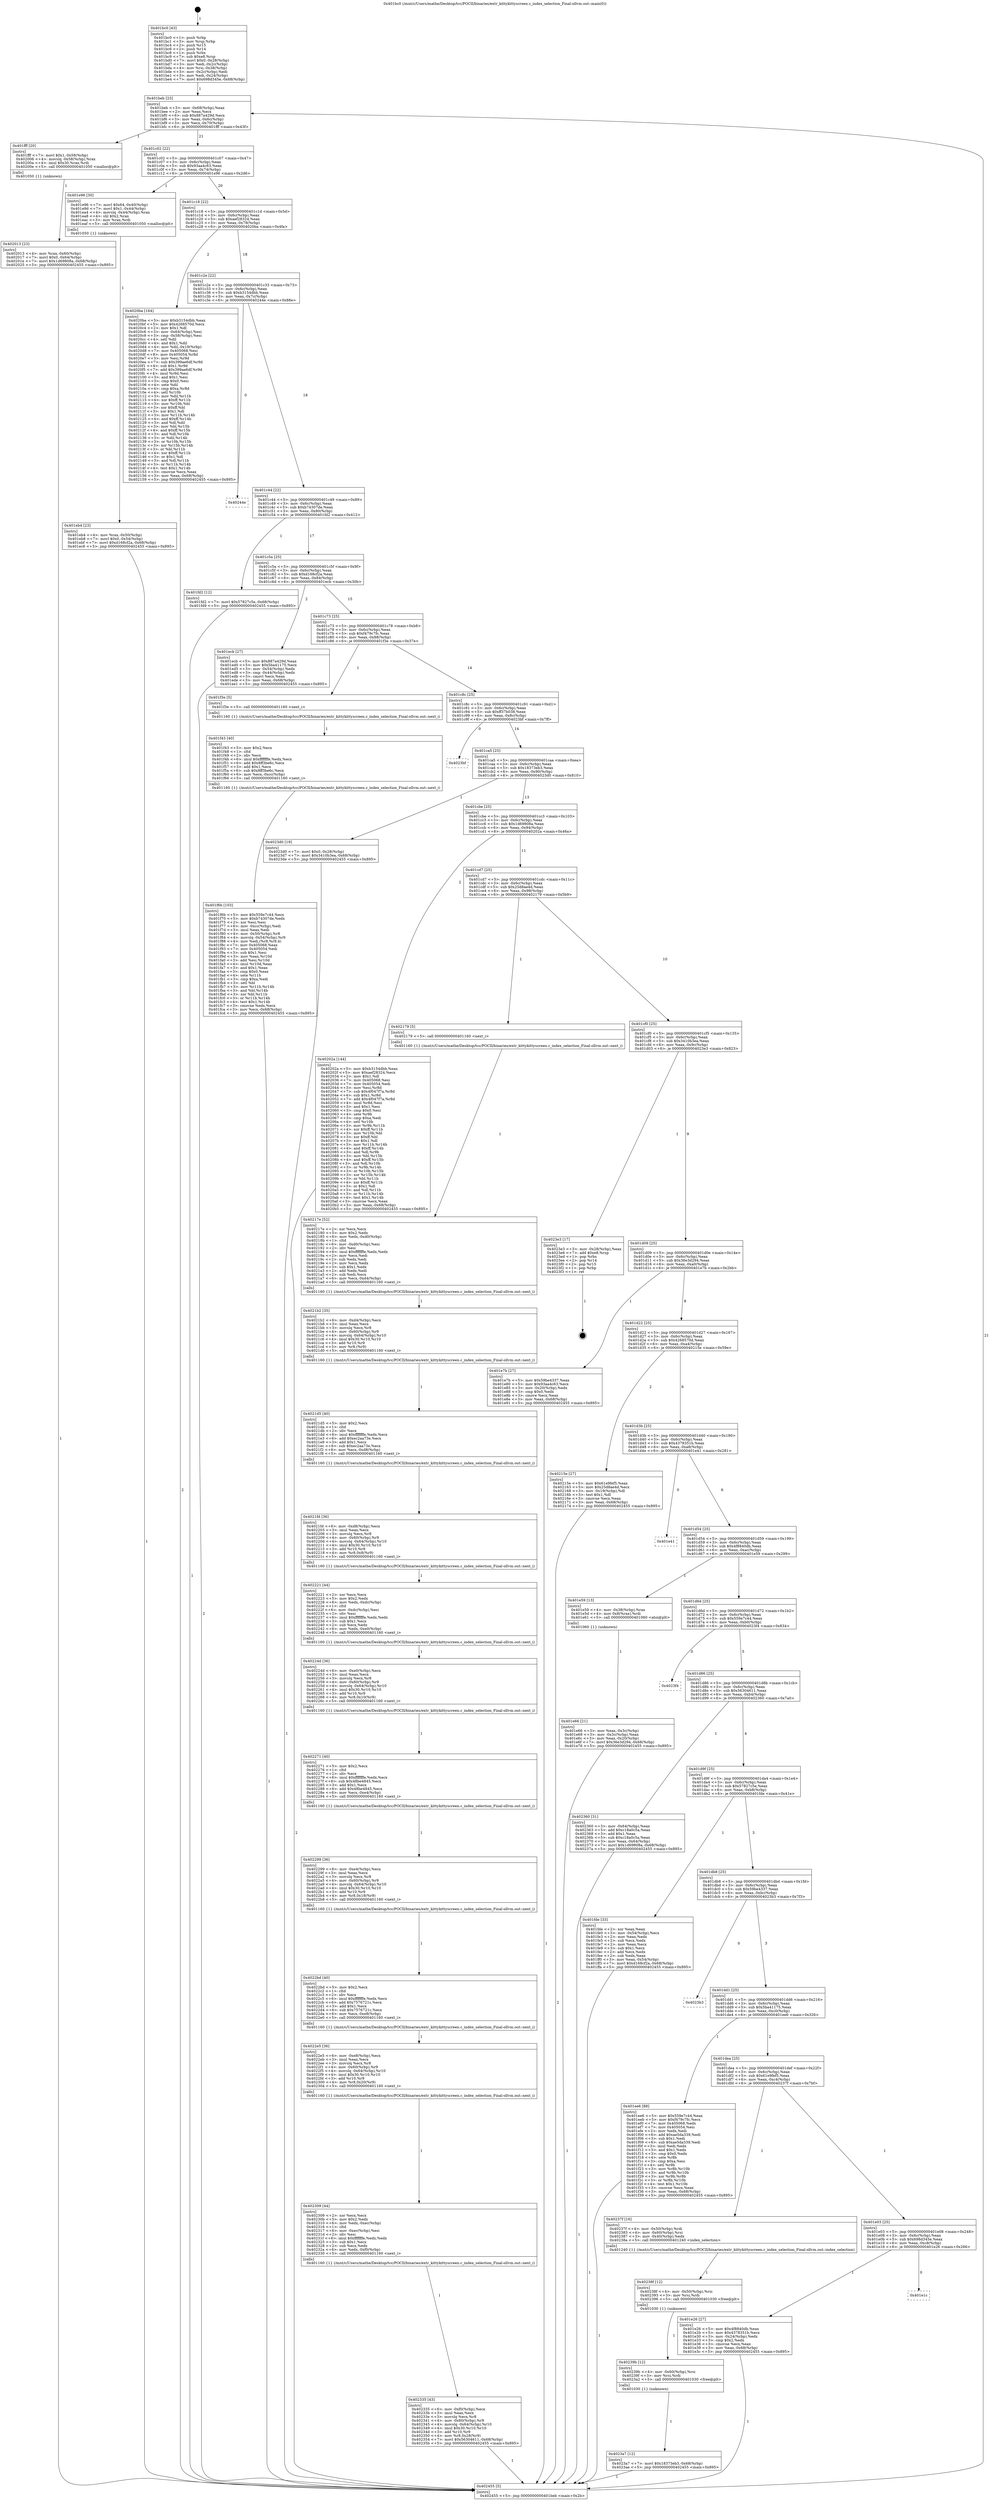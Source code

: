 digraph "0x401bc0" {
  label = "0x401bc0 (/mnt/c/Users/mathe/Desktop/tcc/POCII/binaries/extr_kittykittyscreen.c_index_selection_Final-ollvm.out::main(0))"
  labelloc = "t"
  node[shape=record]

  Entry [label="",width=0.3,height=0.3,shape=circle,fillcolor=black,style=filled]
  "0x401beb" [label="{
     0x401beb [23]\l
     | [instrs]\l
     &nbsp;&nbsp;0x401beb \<+3\>: mov -0x68(%rbp),%eax\l
     &nbsp;&nbsp;0x401bee \<+2\>: mov %eax,%ecx\l
     &nbsp;&nbsp;0x401bf0 \<+6\>: sub $0x887a429d,%ecx\l
     &nbsp;&nbsp;0x401bf6 \<+3\>: mov %eax,-0x6c(%rbp)\l
     &nbsp;&nbsp;0x401bf9 \<+3\>: mov %ecx,-0x70(%rbp)\l
     &nbsp;&nbsp;0x401bfc \<+6\>: je 0000000000401fff \<main+0x43f\>\l
  }"]
  "0x401fff" [label="{
     0x401fff [20]\l
     | [instrs]\l
     &nbsp;&nbsp;0x401fff \<+7\>: movl $0x1,-0x58(%rbp)\l
     &nbsp;&nbsp;0x402006 \<+4\>: movslq -0x58(%rbp),%rax\l
     &nbsp;&nbsp;0x40200a \<+4\>: imul $0x30,%rax,%rdi\l
     &nbsp;&nbsp;0x40200e \<+5\>: call 0000000000401050 \<malloc@plt\>\l
     | [calls]\l
     &nbsp;&nbsp;0x401050 \{1\} (unknown)\l
  }"]
  "0x401c02" [label="{
     0x401c02 [22]\l
     | [instrs]\l
     &nbsp;&nbsp;0x401c02 \<+5\>: jmp 0000000000401c07 \<main+0x47\>\l
     &nbsp;&nbsp;0x401c07 \<+3\>: mov -0x6c(%rbp),%eax\l
     &nbsp;&nbsp;0x401c0a \<+5\>: sub $0x93aa4c63,%eax\l
     &nbsp;&nbsp;0x401c0f \<+3\>: mov %eax,-0x74(%rbp)\l
     &nbsp;&nbsp;0x401c12 \<+6\>: je 0000000000401e96 \<main+0x2d6\>\l
  }"]
  Exit [label="",width=0.3,height=0.3,shape=circle,fillcolor=black,style=filled,peripheries=2]
  "0x401e96" [label="{
     0x401e96 [30]\l
     | [instrs]\l
     &nbsp;&nbsp;0x401e96 \<+7\>: movl $0x64,-0x40(%rbp)\l
     &nbsp;&nbsp;0x401e9d \<+7\>: movl $0x1,-0x44(%rbp)\l
     &nbsp;&nbsp;0x401ea4 \<+4\>: movslq -0x44(%rbp),%rax\l
     &nbsp;&nbsp;0x401ea8 \<+4\>: shl $0x2,%rax\l
     &nbsp;&nbsp;0x401eac \<+3\>: mov %rax,%rdi\l
     &nbsp;&nbsp;0x401eaf \<+5\>: call 0000000000401050 \<malloc@plt\>\l
     | [calls]\l
     &nbsp;&nbsp;0x401050 \{1\} (unknown)\l
  }"]
  "0x401c18" [label="{
     0x401c18 [22]\l
     | [instrs]\l
     &nbsp;&nbsp;0x401c18 \<+5\>: jmp 0000000000401c1d \<main+0x5d\>\l
     &nbsp;&nbsp;0x401c1d \<+3\>: mov -0x6c(%rbp),%eax\l
     &nbsp;&nbsp;0x401c20 \<+5\>: sub $0xaef28324,%eax\l
     &nbsp;&nbsp;0x401c25 \<+3\>: mov %eax,-0x78(%rbp)\l
     &nbsp;&nbsp;0x401c28 \<+6\>: je 00000000004020ba \<main+0x4fa\>\l
  }"]
  "0x4023a7" [label="{
     0x4023a7 [12]\l
     | [instrs]\l
     &nbsp;&nbsp;0x4023a7 \<+7\>: movl $0x18373eb3,-0x68(%rbp)\l
     &nbsp;&nbsp;0x4023ae \<+5\>: jmp 0000000000402455 \<main+0x895\>\l
  }"]
  "0x4020ba" [label="{
     0x4020ba [164]\l
     | [instrs]\l
     &nbsp;&nbsp;0x4020ba \<+5\>: mov $0xb3154dbb,%eax\l
     &nbsp;&nbsp;0x4020bf \<+5\>: mov $0x4268570d,%ecx\l
     &nbsp;&nbsp;0x4020c4 \<+2\>: mov $0x1,%dl\l
     &nbsp;&nbsp;0x4020c6 \<+3\>: mov -0x64(%rbp),%esi\l
     &nbsp;&nbsp;0x4020c9 \<+3\>: cmp -0x58(%rbp),%esi\l
     &nbsp;&nbsp;0x4020cc \<+4\>: setl %dil\l
     &nbsp;&nbsp;0x4020d0 \<+4\>: and $0x1,%dil\l
     &nbsp;&nbsp;0x4020d4 \<+4\>: mov %dil,-0x19(%rbp)\l
     &nbsp;&nbsp;0x4020d8 \<+7\>: mov 0x405068,%esi\l
     &nbsp;&nbsp;0x4020df \<+8\>: mov 0x405054,%r8d\l
     &nbsp;&nbsp;0x4020e7 \<+3\>: mov %esi,%r9d\l
     &nbsp;&nbsp;0x4020ea \<+7\>: sub $0x399ae6df,%r9d\l
     &nbsp;&nbsp;0x4020f1 \<+4\>: sub $0x1,%r9d\l
     &nbsp;&nbsp;0x4020f5 \<+7\>: add $0x399ae6df,%r9d\l
     &nbsp;&nbsp;0x4020fc \<+4\>: imul %r9d,%esi\l
     &nbsp;&nbsp;0x402100 \<+3\>: and $0x1,%esi\l
     &nbsp;&nbsp;0x402103 \<+3\>: cmp $0x0,%esi\l
     &nbsp;&nbsp;0x402106 \<+4\>: sete %dil\l
     &nbsp;&nbsp;0x40210a \<+4\>: cmp $0xa,%r8d\l
     &nbsp;&nbsp;0x40210e \<+4\>: setl %r10b\l
     &nbsp;&nbsp;0x402112 \<+3\>: mov %dil,%r11b\l
     &nbsp;&nbsp;0x402115 \<+4\>: xor $0xff,%r11b\l
     &nbsp;&nbsp;0x402119 \<+3\>: mov %r10b,%bl\l
     &nbsp;&nbsp;0x40211c \<+3\>: xor $0xff,%bl\l
     &nbsp;&nbsp;0x40211f \<+3\>: xor $0x1,%dl\l
     &nbsp;&nbsp;0x402122 \<+3\>: mov %r11b,%r14b\l
     &nbsp;&nbsp;0x402125 \<+4\>: and $0xff,%r14b\l
     &nbsp;&nbsp;0x402129 \<+3\>: and %dl,%dil\l
     &nbsp;&nbsp;0x40212c \<+3\>: mov %bl,%r15b\l
     &nbsp;&nbsp;0x40212f \<+4\>: and $0xff,%r15b\l
     &nbsp;&nbsp;0x402133 \<+3\>: and %dl,%r10b\l
     &nbsp;&nbsp;0x402136 \<+3\>: or %dil,%r14b\l
     &nbsp;&nbsp;0x402139 \<+3\>: or %r10b,%r15b\l
     &nbsp;&nbsp;0x40213c \<+3\>: xor %r15b,%r14b\l
     &nbsp;&nbsp;0x40213f \<+3\>: or %bl,%r11b\l
     &nbsp;&nbsp;0x402142 \<+4\>: xor $0xff,%r11b\l
     &nbsp;&nbsp;0x402146 \<+3\>: or $0x1,%dl\l
     &nbsp;&nbsp;0x402149 \<+3\>: and %dl,%r11b\l
     &nbsp;&nbsp;0x40214c \<+3\>: or %r11b,%r14b\l
     &nbsp;&nbsp;0x40214f \<+4\>: test $0x1,%r14b\l
     &nbsp;&nbsp;0x402153 \<+3\>: cmovne %ecx,%eax\l
     &nbsp;&nbsp;0x402156 \<+3\>: mov %eax,-0x68(%rbp)\l
     &nbsp;&nbsp;0x402159 \<+5\>: jmp 0000000000402455 \<main+0x895\>\l
  }"]
  "0x401c2e" [label="{
     0x401c2e [22]\l
     | [instrs]\l
     &nbsp;&nbsp;0x401c2e \<+5\>: jmp 0000000000401c33 \<main+0x73\>\l
     &nbsp;&nbsp;0x401c33 \<+3\>: mov -0x6c(%rbp),%eax\l
     &nbsp;&nbsp;0x401c36 \<+5\>: sub $0xb3154dbb,%eax\l
     &nbsp;&nbsp;0x401c3b \<+3\>: mov %eax,-0x7c(%rbp)\l
     &nbsp;&nbsp;0x401c3e \<+6\>: je 000000000040244e \<main+0x88e\>\l
  }"]
  "0x40239b" [label="{
     0x40239b [12]\l
     | [instrs]\l
     &nbsp;&nbsp;0x40239b \<+4\>: mov -0x60(%rbp),%rsi\l
     &nbsp;&nbsp;0x40239f \<+3\>: mov %rsi,%rdi\l
     &nbsp;&nbsp;0x4023a2 \<+5\>: call 0000000000401030 \<free@plt\>\l
     | [calls]\l
     &nbsp;&nbsp;0x401030 \{1\} (unknown)\l
  }"]
  "0x40244e" [label="{
     0x40244e\l
  }", style=dashed]
  "0x401c44" [label="{
     0x401c44 [22]\l
     | [instrs]\l
     &nbsp;&nbsp;0x401c44 \<+5\>: jmp 0000000000401c49 \<main+0x89\>\l
     &nbsp;&nbsp;0x401c49 \<+3\>: mov -0x6c(%rbp),%eax\l
     &nbsp;&nbsp;0x401c4c \<+5\>: sub $0xb74307de,%eax\l
     &nbsp;&nbsp;0x401c51 \<+3\>: mov %eax,-0x80(%rbp)\l
     &nbsp;&nbsp;0x401c54 \<+6\>: je 0000000000401fd2 \<main+0x412\>\l
  }"]
  "0x40238f" [label="{
     0x40238f [12]\l
     | [instrs]\l
     &nbsp;&nbsp;0x40238f \<+4\>: mov -0x50(%rbp),%rsi\l
     &nbsp;&nbsp;0x402393 \<+3\>: mov %rsi,%rdi\l
     &nbsp;&nbsp;0x402396 \<+5\>: call 0000000000401030 \<free@plt\>\l
     | [calls]\l
     &nbsp;&nbsp;0x401030 \{1\} (unknown)\l
  }"]
  "0x401fd2" [label="{
     0x401fd2 [12]\l
     | [instrs]\l
     &nbsp;&nbsp;0x401fd2 \<+7\>: movl $0x57827c5e,-0x68(%rbp)\l
     &nbsp;&nbsp;0x401fd9 \<+5\>: jmp 0000000000402455 \<main+0x895\>\l
  }"]
  "0x401c5a" [label="{
     0x401c5a [25]\l
     | [instrs]\l
     &nbsp;&nbsp;0x401c5a \<+5\>: jmp 0000000000401c5f \<main+0x9f\>\l
     &nbsp;&nbsp;0x401c5f \<+3\>: mov -0x6c(%rbp),%eax\l
     &nbsp;&nbsp;0x401c62 \<+5\>: sub $0xd168cf2a,%eax\l
     &nbsp;&nbsp;0x401c67 \<+6\>: mov %eax,-0x84(%rbp)\l
     &nbsp;&nbsp;0x401c6d \<+6\>: je 0000000000401ecb \<main+0x30b\>\l
  }"]
  "0x402335" [label="{
     0x402335 [43]\l
     | [instrs]\l
     &nbsp;&nbsp;0x402335 \<+6\>: mov -0xf0(%rbp),%ecx\l
     &nbsp;&nbsp;0x40233b \<+3\>: imul %eax,%ecx\l
     &nbsp;&nbsp;0x40233e \<+3\>: movslq %ecx,%r8\l
     &nbsp;&nbsp;0x402341 \<+4\>: mov -0x60(%rbp),%r9\l
     &nbsp;&nbsp;0x402345 \<+4\>: movslq -0x64(%rbp),%r10\l
     &nbsp;&nbsp;0x402349 \<+4\>: imul $0x30,%r10,%r10\l
     &nbsp;&nbsp;0x40234d \<+3\>: add %r10,%r9\l
     &nbsp;&nbsp;0x402350 \<+4\>: mov %r8,0x28(%r9)\l
     &nbsp;&nbsp;0x402354 \<+7\>: movl $0x56304611,-0x68(%rbp)\l
     &nbsp;&nbsp;0x40235b \<+5\>: jmp 0000000000402455 \<main+0x895\>\l
  }"]
  "0x401ecb" [label="{
     0x401ecb [27]\l
     | [instrs]\l
     &nbsp;&nbsp;0x401ecb \<+5\>: mov $0x887a429d,%eax\l
     &nbsp;&nbsp;0x401ed0 \<+5\>: mov $0x5ba41175,%ecx\l
     &nbsp;&nbsp;0x401ed5 \<+3\>: mov -0x54(%rbp),%edx\l
     &nbsp;&nbsp;0x401ed8 \<+3\>: cmp -0x44(%rbp),%edx\l
     &nbsp;&nbsp;0x401edb \<+3\>: cmovl %ecx,%eax\l
     &nbsp;&nbsp;0x401ede \<+3\>: mov %eax,-0x68(%rbp)\l
     &nbsp;&nbsp;0x401ee1 \<+5\>: jmp 0000000000402455 \<main+0x895\>\l
  }"]
  "0x401c73" [label="{
     0x401c73 [25]\l
     | [instrs]\l
     &nbsp;&nbsp;0x401c73 \<+5\>: jmp 0000000000401c78 \<main+0xb8\>\l
     &nbsp;&nbsp;0x401c78 \<+3\>: mov -0x6c(%rbp),%eax\l
     &nbsp;&nbsp;0x401c7b \<+5\>: sub $0xf479c7fc,%eax\l
     &nbsp;&nbsp;0x401c80 \<+6\>: mov %eax,-0x88(%rbp)\l
     &nbsp;&nbsp;0x401c86 \<+6\>: je 0000000000401f3e \<main+0x37e\>\l
  }"]
  "0x402309" [label="{
     0x402309 [44]\l
     | [instrs]\l
     &nbsp;&nbsp;0x402309 \<+2\>: xor %ecx,%ecx\l
     &nbsp;&nbsp;0x40230b \<+5\>: mov $0x2,%edx\l
     &nbsp;&nbsp;0x402310 \<+6\>: mov %edx,-0xec(%rbp)\l
     &nbsp;&nbsp;0x402316 \<+1\>: cltd\l
     &nbsp;&nbsp;0x402317 \<+6\>: mov -0xec(%rbp),%esi\l
     &nbsp;&nbsp;0x40231d \<+2\>: idiv %esi\l
     &nbsp;&nbsp;0x40231f \<+6\>: imul $0xfffffffe,%edx,%edx\l
     &nbsp;&nbsp;0x402325 \<+3\>: sub $0x1,%ecx\l
     &nbsp;&nbsp;0x402328 \<+2\>: sub %ecx,%edx\l
     &nbsp;&nbsp;0x40232a \<+6\>: mov %edx,-0xf0(%rbp)\l
     &nbsp;&nbsp;0x402330 \<+5\>: call 0000000000401160 \<next_i\>\l
     | [calls]\l
     &nbsp;&nbsp;0x401160 \{1\} (/mnt/c/Users/mathe/Desktop/tcc/POCII/binaries/extr_kittykittyscreen.c_index_selection_Final-ollvm.out::next_i)\l
  }"]
  "0x401f3e" [label="{
     0x401f3e [5]\l
     | [instrs]\l
     &nbsp;&nbsp;0x401f3e \<+5\>: call 0000000000401160 \<next_i\>\l
     | [calls]\l
     &nbsp;&nbsp;0x401160 \{1\} (/mnt/c/Users/mathe/Desktop/tcc/POCII/binaries/extr_kittykittyscreen.c_index_selection_Final-ollvm.out::next_i)\l
  }"]
  "0x401c8c" [label="{
     0x401c8c [25]\l
     | [instrs]\l
     &nbsp;&nbsp;0x401c8c \<+5\>: jmp 0000000000401c91 \<main+0xd1\>\l
     &nbsp;&nbsp;0x401c91 \<+3\>: mov -0x6c(%rbp),%eax\l
     &nbsp;&nbsp;0x401c94 \<+5\>: sub $0xff37b038,%eax\l
     &nbsp;&nbsp;0x401c99 \<+6\>: mov %eax,-0x8c(%rbp)\l
     &nbsp;&nbsp;0x401c9f \<+6\>: je 00000000004023bf \<main+0x7ff\>\l
  }"]
  "0x4022e5" [label="{
     0x4022e5 [36]\l
     | [instrs]\l
     &nbsp;&nbsp;0x4022e5 \<+6\>: mov -0xe8(%rbp),%ecx\l
     &nbsp;&nbsp;0x4022eb \<+3\>: imul %eax,%ecx\l
     &nbsp;&nbsp;0x4022ee \<+3\>: movslq %ecx,%r8\l
     &nbsp;&nbsp;0x4022f1 \<+4\>: mov -0x60(%rbp),%r9\l
     &nbsp;&nbsp;0x4022f5 \<+4\>: movslq -0x64(%rbp),%r10\l
     &nbsp;&nbsp;0x4022f9 \<+4\>: imul $0x30,%r10,%r10\l
     &nbsp;&nbsp;0x4022fd \<+3\>: add %r10,%r9\l
     &nbsp;&nbsp;0x402300 \<+4\>: mov %r8,0x20(%r9)\l
     &nbsp;&nbsp;0x402304 \<+5\>: call 0000000000401160 \<next_i\>\l
     | [calls]\l
     &nbsp;&nbsp;0x401160 \{1\} (/mnt/c/Users/mathe/Desktop/tcc/POCII/binaries/extr_kittykittyscreen.c_index_selection_Final-ollvm.out::next_i)\l
  }"]
  "0x4023bf" [label="{
     0x4023bf\l
  }", style=dashed]
  "0x401ca5" [label="{
     0x401ca5 [25]\l
     | [instrs]\l
     &nbsp;&nbsp;0x401ca5 \<+5\>: jmp 0000000000401caa \<main+0xea\>\l
     &nbsp;&nbsp;0x401caa \<+3\>: mov -0x6c(%rbp),%eax\l
     &nbsp;&nbsp;0x401cad \<+5\>: sub $0x18373eb3,%eax\l
     &nbsp;&nbsp;0x401cb2 \<+6\>: mov %eax,-0x90(%rbp)\l
     &nbsp;&nbsp;0x401cb8 \<+6\>: je 00000000004023d0 \<main+0x810\>\l
  }"]
  "0x4022bd" [label="{
     0x4022bd [40]\l
     | [instrs]\l
     &nbsp;&nbsp;0x4022bd \<+5\>: mov $0x2,%ecx\l
     &nbsp;&nbsp;0x4022c2 \<+1\>: cltd\l
     &nbsp;&nbsp;0x4022c3 \<+2\>: idiv %ecx\l
     &nbsp;&nbsp;0x4022c5 \<+6\>: imul $0xfffffffe,%edx,%ecx\l
     &nbsp;&nbsp;0x4022cb \<+6\>: add $0x7576721c,%ecx\l
     &nbsp;&nbsp;0x4022d1 \<+3\>: add $0x1,%ecx\l
     &nbsp;&nbsp;0x4022d4 \<+6\>: sub $0x7576721c,%ecx\l
     &nbsp;&nbsp;0x4022da \<+6\>: mov %ecx,-0xe8(%rbp)\l
     &nbsp;&nbsp;0x4022e0 \<+5\>: call 0000000000401160 \<next_i\>\l
     | [calls]\l
     &nbsp;&nbsp;0x401160 \{1\} (/mnt/c/Users/mathe/Desktop/tcc/POCII/binaries/extr_kittykittyscreen.c_index_selection_Final-ollvm.out::next_i)\l
  }"]
  "0x4023d0" [label="{
     0x4023d0 [19]\l
     | [instrs]\l
     &nbsp;&nbsp;0x4023d0 \<+7\>: movl $0x0,-0x28(%rbp)\l
     &nbsp;&nbsp;0x4023d7 \<+7\>: movl $0x3410b3ea,-0x68(%rbp)\l
     &nbsp;&nbsp;0x4023de \<+5\>: jmp 0000000000402455 \<main+0x895\>\l
  }"]
  "0x401cbe" [label="{
     0x401cbe [25]\l
     | [instrs]\l
     &nbsp;&nbsp;0x401cbe \<+5\>: jmp 0000000000401cc3 \<main+0x103\>\l
     &nbsp;&nbsp;0x401cc3 \<+3\>: mov -0x6c(%rbp),%eax\l
     &nbsp;&nbsp;0x401cc6 \<+5\>: sub $0x1d69808a,%eax\l
     &nbsp;&nbsp;0x401ccb \<+6\>: mov %eax,-0x94(%rbp)\l
     &nbsp;&nbsp;0x401cd1 \<+6\>: je 000000000040202a \<main+0x46a\>\l
  }"]
  "0x402299" [label="{
     0x402299 [36]\l
     | [instrs]\l
     &nbsp;&nbsp;0x402299 \<+6\>: mov -0xe4(%rbp),%ecx\l
     &nbsp;&nbsp;0x40229f \<+3\>: imul %eax,%ecx\l
     &nbsp;&nbsp;0x4022a2 \<+3\>: movslq %ecx,%r8\l
     &nbsp;&nbsp;0x4022a5 \<+4\>: mov -0x60(%rbp),%r9\l
     &nbsp;&nbsp;0x4022a9 \<+4\>: movslq -0x64(%rbp),%r10\l
     &nbsp;&nbsp;0x4022ad \<+4\>: imul $0x30,%r10,%r10\l
     &nbsp;&nbsp;0x4022b1 \<+3\>: add %r10,%r9\l
     &nbsp;&nbsp;0x4022b4 \<+4\>: mov %r8,0x18(%r9)\l
     &nbsp;&nbsp;0x4022b8 \<+5\>: call 0000000000401160 \<next_i\>\l
     | [calls]\l
     &nbsp;&nbsp;0x401160 \{1\} (/mnt/c/Users/mathe/Desktop/tcc/POCII/binaries/extr_kittykittyscreen.c_index_selection_Final-ollvm.out::next_i)\l
  }"]
  "0x40202a" [label="{
     0x40202a [144]\l
     | [instrs]\l
     &nbsp;&nbsp;0x40202a \<+5\>: mov $0xb3154dbb,%eax\l
     &nbsp;&nbsp;0x40202f \<+5\>: mov $0xaef28324,%ecx\l
     &nbsp;&nbsp;0x402034 \<+2\>: mov $0x1,%dl\l
     &nbsp;&nbsp;0x402036 \<+7\>: mov 0x405068,%esi\l
     &nbsp;&nbsp;0x40203d \<+7\>: mov 0x405054,%edi\l
     &nbsp;&nbsp;0x402044 \<+3\>: mov %esi,%r8d\l
     &nbsp;&nbsp;0x402047 \<+7\>: sub $0x4f047f7a,%r8d\l
     &nbsp;&nbsp;0x40204e \<+4\>: sub $0x1,%r8d\l
     &nbsp;&nbsp;0x402052 \<+7\>: add $0x4f047f7a,%r8d\l
     &nbsp;&nbsp;0x402059 \<+4\>: imul %r8d,%esi\l
     &nbsp;&nbsp;0x40205d \<+3\>: and $0x1,%esi\l
     &nbsp;&nbsp;0x402060 \<+3\>: cmp $0x0,%esi\l
     &nbsp;&nbsp;0x402063 \<+4\>: sete %r9b\l
     &nbsp;&nbsp;0x402067 \<+3\>: cmp $0xa,%edi\l
     &nbsp;&nbsp;0x40206a \<+4\>: setl %r10b\l
     &nbsp;&nbsp;0x40206e \<+3\>: mov %r9b,%r11b\l
     &nbsp;&nbsp;0x402071 \<+4\>: xor $0xff,%r11b\l
     &nbsp;&nbsp;0x402075 \<+3\>: mov %r10b,%bl\l
     &nbsp;&nbsp;0x402078 \<+3\>: xor $0xff,%bl\l
     &nbsp;&nbsp;0x40207b \<+3\>: xor $0x1,%dl\l
     &nbsp;&nbsp;0x40207e \<+3\>: mov %r11b,%r14b\l
     &nbsp;&nbsp;0x402081 \<+4\>: and $0xff,%r14b\l
     &nbsp;&nbsp;0x402085 \<+3\>: and %dl,%r9b\l
     &nbsp;&nbsp;0x402088 \<+3\>: mov %bl,%r15b\l
     &nbsp;&nbsp;0x40208b \<+4\>: and $0xff,%r15b\l
     &nbsp;&nbsp;0x40208f \<+3\>: and %dl,%r10b\l
     &nbsp;&nbsp;0x402092 \<+3\>: or %r9b,%r14b\l
     &nbsp;&nbsp;0x402095 \<+3\>: or %r10b,%r15b\l
     &nbsp;&nbsp;0x402098 \<+3\>: xor %r15b,%r14b\l
     &nbsp;&nbsp;0x40209b \<+3\>: or %bl,%r11b\l
     &nbsp;&nbsp;0x40209e \<+4\>: xor $0xff,%r11b\l
     &nbsp;&nbsp;0x4020a2 \<+3\>: or $0x1,%dl\l
     &nbsp;&nbsp;0x4020a5 \<+3\>: and %dl,%r11b\l
     &nbsp;&nbsp;0x4020a8 \<+3\>: or %r11b,%r14b\l
     &nbsp;&nbsp;0x4020ab \<+4\>: test $0x1,%r14b\l
     &nbsp;&nbsp;0x4020af \<+3\>: cmovne %ecx,%eax\l
     &nbsp;&nbsp;0x4020b2 \<+3\>: mov %eax,-0x68(%rbp)\l
     &nbsp;&nbsp;0x4020b5 \<+5\>: jmp 0000000000402455 \<main+0x895\>\l
  }"]
  "0x401cd7" [label="{
     0x401cd7 [25]\l
     | [instrs]\l
     &nbsp;&nbsp;0x401cd7 \<+5\>: jmp 0000000000401cdc \<main+0x11c\>\l
     &nbsp;&nbsp;0x401cdc \<+3\>: mov -0x6c(%rbp),%eax\l
     &nbsp;&nbsp;0x401cdf \<+5\>: sub $0x25d8ae4d,%eax\l
     &nbsp;&nbsp;0x401ce4 \<+6\>: mov %eax,-0x98(%rbp)\l
     &nbsp;&nbsp;0x401cea \<+6\>: je 0000000000402179 \<main+0x5b9\>\l
  }"]
  "0x402271" [label="{
     0x402271 [40]\l
     | [instrs]\l
     &nbsp;&nbsp;0x402271 \<+5\>: mov $0x2,%ecx\l
     &nbsp;&nbsp;0x402276 \<+1\>: cltd\l
     &nbsp;&nbsp;0x402277 \<+2\>: idiv %ecx\l
     &nbsp;&nbsp;0x402279 \<+6\>: imul $0xfffffffe,%edx,%ecx\l
     &nbsp;&nbsp;0x40227f \<+6\>: sub $0x48be4845,%ecx\l
     &nbsp;&nbsp;0x402285 \<+3\>: add $0x1,%ecx\l
     &nbsp;&nbsp;0x402288 \<+6\>: add $0x48be4845,%ecx\l
     &nbsp;&nbsp;0x40228e \<+6\>: mov %ecx,-0xe4(%rbp)\l
     &nbsp;&nbsp;0x402294 \<+5\>: call 0000000000401160 \<next_i\>\l
     | [calls]\l
     &nbsp;&nbsp;0x401160 \{1\} (/mnt/c/Users/mathe/Desktop/tcc/POCII/binaries/extr_kittykittyscreen.c_index_selection_Final-ollvm.out::next_i)\l
  }"]
  "0x402179" [label="{
     0x402179 [5]\l
     | [instrs]\l
     &nbsp;&nbsp;0x402179 \<+5\>: call 0000000000401160 \<next_i\>\l
     | [calls]\l
     &nbsp;&nbsp;0x401160 \{1\} (/mnt/c/Users/mathe/Desktop/tcc/POCII/binaries/extr_kittykittyscreen.c_index_selection_Final-ollvm.out::next_i)\l
  }"]
  "0x401cf0" [label="{
     0x401cf0 [25]\l
     | [instrs]\l
     &nbsp;&nbsp;0x401cf0 \<+5\>: jmp 0000000000401cf5 \<main+0x135\>\l
     &nbsp;&nbsp;0x401cf5 \<+3\>: mov -0x6c(%rbp),%eax\l
     &nbsp;&nbsp;0x401cf8 \<+5\>: sub $0x3410b3ea,%eax\l
     &nbsp;&nbsp;0x401cfd \<+6\>: mov %eax,-0x9c(%rbp)\l
     &nbsp;&nbsp;0x401d03 \<+6\>: je 00000000004023e3 \<main+0x823\>\l
  }"]
  "0x40224d" [label="{
     0x40224d [36]\l
     | [instrs]\l
     &nbsp;&nbsp;0x40224d \<+6\>: mov -0xe0(%rbp),%ecx\l
     &nbsp;&nbsp;0x402253 \<+3\>: imul %eax,%ecx\l
     &nbsp;&nbsp;0x402256 \<+3\>: movslq %ecx,%r8\l
     &nbsp;&nbsp;0x402259 \<+4\>: mov -0x60(%rbp),%r9\l
     &nbsp;&nbsp;0x40225d \<+4\>: movslq -0x64(%rbp),%r10\l
     &nbsp;&nbsp;0x402261 \<+4\>: imul $0x30,%r10,%r10\l
     &nbsp;&nbsp;0x402265 \<+3\>: add %r10,%r9\l
     &nbsp;&nbsp;0x402268 \<+4\>: mov %r8,0x10(%r9)\l
     &nbsp;&nbsp;0x40226c \<+5\>: call 0000000000401160 \<next_i\>\l
     | [calls]\l
     &nbsp;&nbsp;0x401160 \{1\} (/mnt/c/Users/mathe/Desktop/tcc/POCII/binaries/extr_kittykittyscreen.c_index_selection_Final-ollvm.out::next_i)\l
  }"]
  "0x4023e3" [label="{
     0x4023e3 [17]\l
     | [instrs]\l
     &nbsp;&nbsp;0x4023e3 \<+3\>: mov -0x28(%rbp),%eax\l
     &nbsp;&nbsp;0x4023e6 \<+7\>: add $0xe8,%rsp\l
     &nbsp;&nbsp;0x4023ed \<+1\>: pop %rbx\l
     &nbsp;&nbsp;0x4023ee \<+2\>: pop %r14\l
     &nbsp;&nbsp;0x4023f0 \<+2\>: pop %r15\l
     &nbsp;&nbsp;0x4023f2 \<+1\>: pop %rbp\l
     &nbsp;&nbsp;0x4023f3 \<+1\>: ret\l
  }"]
  "0x401d09" [label="{
     0x401d09 [25]\l
     | [instrs]\l
     &nbsp;&nbsp;0x401d09 \<+5\>: jmp 0000000000401d0e \<main+0x14e\>\l
     &nbsp;&nbsp;0x401d0e \<+3\>: mov -0x6c(%rbp),%eax\l
     &nbsp;&nbsp;0x401d11 \<+5\>: sub $0x36e3d294,%eax\l
     &nbsp;&nbsp;0x401d16 \<+6\>: mov %eax,-0xa0(%rbp)\l
     &nbsp;&nbsp;0x401d1c \<+6\>: je 0000000000401e7b \<main+0x2bb\>\l
  }"]
  "0x402221" [label="{
     0x402221 [44]\l
     | [instrs]\l
     &nbsp;&nbsp;0x402221 \<+2\>: xor %ecx,%ecx\l
     &nbsp;&nbsp;0x402223 \<+5\>: mov $0x2,%edx\l
     &nbsp;&nbsp;0x402228 \<+6\>: mov %edx,-0xdc(%rbp)\l
     &nbsp;&nbsp;0x40222e \<+1\>: cltd\l
     &nbsp;&nbsp;0x40222f \<+6\>: mov -0xdc(%rbp),%esi\l
     &nbsp;&nbsp;0x402235 \<+2\>: idiv %esi\l
     &nbsp;&nbsp;0x402237 \<+6\>: imul $0xfffffffe,%edx,%edx\l
     &nbsp;&nbsp;0x40223d \<+3\>: sub $0x1,%ecx\l
     &nbsp;&nbsp;0x402240 \<+2\>: sub %ecx,%edx\l
     &nbsp;&nbsp;0x402242 \<+6\>: mov %edx,-0xe0(%rbp)\l
     &nbsp;&nbsp;0x402248 \<+5\>: call 0000000000401160 \<next_i\>\l
     | [calls]\l
     &nbsp;&nbsp;0x401160 \{1\} (/mnt/c/Users/mathe/Desktop/tcc/POCII/binaries/extr_kittykittyscreen.c_index_selection_Final-ollvm.out::next_i)\l
  }"]
  "0x401e7b" [label="{
     0x401e7b [27]\l
     | [instrs]\l
     &nbsp;&nbsp;0x401e7b \<+5\>: mov $0x59be4337,%eax\l
     &nbsp;&nbsp;0x401e80 \<+5\>: mov $0x93aa4c63,%ecx\l
     &nbsp;&nbsp;0x401e85 \<+3\>: mov -0x20(%rbp),%edx\l
     &nbsp;&nbsp;0x401e88 \<+3\>: cmp $0x0,%edx\l
     &nbsp;&nbsp;0x401e8b \<+3\>: cmove %ecx,%eax\l
     &nbsp;&nbsp;0x401e8e \<+3\>: mov %eax,-0x68(%rbp)\l
     &nbsp;&nbsp;0x401e91 \<+5\>: jmp 0000000000402455 \<main+0x895\>\l
  }"]
  "0x401d22" [label="{
     0x401d22 [25]\l
     | [instrs]\l
     &nbsp;&nbsp;0x401d22 \<+5\>: jmp 0000000000401d27 \<main+0x167\>\l
     &nbsp;&nbsp;0x401d27 \<+3\>: mov -0x6c(%rbp),%eax\l
     &nbsp;&nbsp;0x401d2a \<+5\>: sub $0x4268570d,%eax\l
     &nbsp;&nbsp;0x401d2f \<+6\>: mov %eax,-0xa4(%rbp)\l
     &nbsp;&nbsp;0x401d35 \<+6\>: je 000000000040215e \<main+0x59e\>\l
  }"]
  "0x4021fd" [label="{
     0x4021fd [36]\l
     | [instrs]\l
     &nbsp;&nbsp;0x4021fd \<+6\>: mov -0xd8(%rbp),%ecx\l
     &nbsp;&nbsp;0x402203 \<+3\>: imul %eax,%ecx\l
     &nbsp;&nbsp;0x402206 \<+3\>: movslq %ecx,%r8\l
     &nbsp;&nbsp;0x402209 \<+4\>: mov -0x60(%rbp),%r9\l
     &nbsp;&nbsp;0x40220d \<+4\>: movslq -0x64(%rbp),%r10\l
     &nbsp;&nbsp;0x402211 \<+4\>: imul $0x30,%r10,%r10\l
     &nbsp;&nbsp;0x402215 \<+3\>: add %r10,%r9\l
     &nbsp;&nbsp;0x402218 \<+4\>: mov %r8,0x8(%r9)\l
     &nbsp;&nbsp;0x40221c \<+5\>: call 0000000000401160 \<next_i\>\l
     | [calls]\l
     &nbsp;&nbsp;0x401160 \{1\} (/mnt/c/Users/mathe/Desktop/tcc/POCII/binaries/extr_kittykittyscreen.c_index_selection_Final-ollvm.out::next_i)\l
  }"]
  "0x40215e" [label="{
     0x40215e [27]\l
     | [instrs]\l
     &nbsp;&nbsp;0x40215e \<+5\>: mov $0x61e9fef5,%eax\l
     &nbsp;&nbsp;0x402163 \<+5\>: mov $0x25d8ae4d,%ecx\l
     &nbsp;&nbsp;0x402168 \<+3\>: mov -0x19(%rbp),%dl\l
     &nbsp;&nbsp;0x40216b \<+3\>: test $0x1,%dl\l
     &nbsp;&nbsp;0x40216e \<+3\>: cmovne %ecx,%eax\l
     &nbsp;&nbsp;0x402171 \<+3\>: mov %eax,-0x68(%rbp)\l
     &nbsp;&nbsp;0x402174 \<+5\>: jmp 0000000000402455 \<main+0x895\>\l
  }"]
  "0x401d3b" [label="{
     0x401d3b [25]\l
     | [instrs]\l
     &nbsp;&nbsp;0x401d3b \<+5\>: jmp 0000000000401d40 \<main+0x180\>\l
     &nbsp;&nbsp;0x401d40 \<+3\>: mov -0x6c(%rbp),%eax\l
     &nbsp;&nbsp;0x401d43 \<+5\>: sub $0x4378351b,%eax\l
     &nbsp;&nbsp;0x401d48 \<+6\>: mov %eax,-0xa8(%rbp)\l
     &nbsp;&nbsp;0x401d4e \<+6\>: je 0000000000401e41 \<main+0x281\>\l
  }"]
  "0x4021d5" [label="{
     0x4021d5 [40]\l
     | [instrs]\l
     &nbsp;&nbsp;0x4021d5 \<+5\>: mov $0x2,%ecx\l
     &nbsp;&nbsp;0x4021da \<+1\>: cltd\l
     &nbsp;&nbsp;0x4021db \<+2\>: idiv %ecx\l
     &nbsp;&nbsp;0x4021dd \<+6\>: imul $0xfffffffe,%edx,%ecx\l
     &nbsp;&nbsp;0x4021e3 \<+6\>: add $0xec2aa73e,%ecx\l
     &nbsp;&nbsp;0x4021e9 \<+3\>: add $0x1,%ecx\l
     &nbsp;&nbsp;0x4021ec \<+6\>: sub $0xec2aa73e,%ecx\l
     &nbsp;&nbsp;0x4021f2 \<+6\>: mov %ecx,-0xd8(%rbp)\l
     &nbsp;&nbsp;0x4021f8 \<+5\>: call 0000000000401160 \<next_i\>\l
     | [calls]\l
     &nbsp;&nbsp;0x401160 \{1\} (/mnt/c/Users/mathe/Desktop/tcc/POCII/binaries/extr_kittykittyscreen.c_index_selection_Final-ollvm.out::next_i)\l
  }"]
  "0x401e41" [label="{
     0x401e41\l
  }", style=dashed]
  "0x401d54" [label="{
     0x401d54 [25]\l
     | [instrs]\l
     &nbsp;&nbsp;0x401d54 \<+5\>: jmp 0000000000401d59 \<main+0x199\>\l
     &nbsp;&nbsp;0x401d59 \<+3\>: mov -0x6c(%rbp),%eax\l
     &nbsp;&nbsp;0x401d5c \<+5\>: sub $0x4f8840db,%eax\l
     &nbsp;&nbsp;0x401d61 \<+6\>: mov %eax,-0xac(%rbp)\l
     &nbsp;&nbsp;0x401d67 \<+6\>: je 0000000000401e59 \<main+0x299\>\l
  }"]
  "0x4021b2" [label="{
     0x4021b2 [35]\l
     | [instrs]\l
     &nbsp;&nbsp;0x4021b2 \<+6\>: mov -0xd4(%rbp),%ecx\l
     &nbsp;&nbsp;0x4021b8 \<+3\>: imul %eax,%ecx\l
     &nbsp;&nbsp;0x4021bb \<+3\>: movslq %ecx,%r8\l
     &nbsp;&nbsp;0x4021be \<+4\>: mov -0x60(%rbp),%r9\l
     &nbsp;&nbsp;0x4021c2 \<+4\>: movslq -0x64(%rbp),%r10\l
     &nbsp;&nbsp;0x4021c6 \<+4\>: imul $0x30,%r10,%r10\l
     &nbsp;&nbsp;0x4021ca \<+3\>: add %r10,%r9\l
     &nbsp;&nbsp;0x4021cd \<+3\>: mov %r8,(%r9)\l
     &nbsp;&nbsp;0x4021d0 \<+5\>: call 0000000000401160 \<next_i\>\l
     | [calls]\l
     &nbsp;&nbsp;0x401160 \{1\} (/mnt/c/Users/mathe/Desktop/tcc/POCII/binaries/extr_kittykittyscreen.c_index_selection_Final-ollvm.out::next_i)\l
  }"]
  "0x401e59" [label="{
     0x401e59 [13]\l
     | [instrs]\l
     &nbsp;&nbsp;0x401e59 \<+4\>: mov -0x38(%rbp),%rax\l
     &nbsp;&nbsp;0x401e5d \<+4\>: mov 0x8(%rax),%rdi\l
     &nbsp;&nbsp;0x401e61 \<+5\>: call 0000000000401060 \<atoi@plt\>\l
     | [calls]\l
     &nbsp;&nbsp;0x401060 \{1\} (unknown)\l
  }"]
  "0x401d6d" [label="{
     0x401d6d [25]\l
     | [instrs]\l
     &nbsp;&nbsp;0x401d6d \<+5\>: jmp 0000000000401d72 \<main+0x1b2\>\l
     &nbsp;&nbsp;0x401d72 \<+3\>: mov -0x6c(%rbp),%eax\l
     &nbsp;&nbsp;0x401d75 \<+5\>: sub $0x559e7c44,%eax\l
     &nbsp;&nbsp;0x401d7a \<+6\>: mov %eax,-0xb0(%rbp)\l
     &nbsp;&nbsp;0x401d80 \<+6\>: je 00000000004023f4 \<main+0x834\>\l
  }"]
  "0x40217e" [label="{
     0x40217e [52]\l
     | [instrs]\l
     &nbsp;&nbsp;0x40217e \<+2\>: xor %ecx,%ecx\l
     &nbsp;&nbsp;0x402180 \<+5\>: mov $0x2,%edx\l
     &nbsp;&nbsp;0x402185 \<+6\>: mov %edx,-0xd0(%rbp)\l
     &nbsp;&nbsp;0x40218b \<+1\>: cltd\l
     &nbsp;&nbsp;0x40218c \<+6\>: mov -0xd0(%rbp),%esi\l
     &nbsp;&nbsp;0x402192 \<+2\>: idiv %esi\l
     &nbsp;&nbsp;0x402194 \<+6\>: imul $0xfffffffe,%edx,%edx\l
     &nbsp;&nbsp;0x40219a \<+2\>: mov %ecx,%edi\l
     &nbsp;&nbsp;0x40219c \<+2\>: sub %edx,%edi\l
     &nbsp;&nbsp;0x40219e \<+2\>: mov %ecx,%edx\l
     &nbsp;&nbsp;0x4021a0 \<+3\>: sub $0x1,%edx\l
     &nbsp;&nbsp;0x4021a3 \<+2\>: add %edx,%edi\l
     &nbsp;&nbsp;0x4021a5 \<+2\>: sub %edi,%ecx\l
     &nbsp;&nbsp;0x4021a7 \<+6\>: mov %ecx,-0xd4(%rbp)\l
     &nbsp;&nbsp;0x4021ad \<+5\>: call 0000000000401160 \<next_i\>\l
     | [calls]\l
     &nbsp;&nbsp;0x401160 \{1\} (/mnt/c/Users/mathe/Desktop/tcc/POCII/binaries/extr_kittykittyscreen.c_index_selection_Final-ollvm.out::next_i)\l
  }"]
  "0x4023f4" [label="{
     0x4023f4\l
  }", style=dashed]
  "0x401d86" [label="{
     0x401d86 [25]\l
     | [instrs]\l
     &nbsp;&nbsp;0x401d86 \<+5\>: jmp 0000000000401d8b \<main+0x1cb\>\l
     &nbsp;&nbsp;0x401d8b \<+3\>: mov -0x6c(%rbp),%eax\l
     &nbsp;&nbsp;0x401d8e \<+5\>: sub $0x56304611,%eax\l
     &nbsp;&nbsp;0x401d93 \<+6\>: mov %eax,-0xb4(%rbp)\l
     &nbsp;&nbsp;0x401d99 \<+6\>: je 0000000000402360 \<main+0x7a0\>\l
  }"]
  "0x402013" [label="{
     0x402013 [23]\l
     | [instrs]\l
     &nbsp;&nbsp;0x402013 \<+4\>: mov %rax,-0x60(%rbp)\l
     &nbsp;&nbsp;0x402017 \<+7\>: movl $0x0,-0x64(%rbp)\l
     &nbsp;&nbsp;0x40201e \<+7\>: movl $0x1d69808a,-0x68(%rbp)\l
     &nbsp;&nbsp;0x402025 \<+5\>: jmp 0000000000402455 \<main+0x895\>\l
  }"]
  "0x402360" [label="{
     0x402360 [31]\l
     | [instrs]\l
     &nbsp;&nbsp;0x402360 \<+3\>: mov -0x64(%rbp),%eax\l
     &nbsp;&nbsp;0x402363 \<+5\>: add $0xc18a0c5a,%eax\l
     &nbsp;&nbsp;0x402368 \<+3\>: add $0x1,%eax\l
     &nbsp;&nbsp;0x40236b \<+5\>: sub $0xc18a0c5a,%eax\l
     &nbsp;&nbsp;0x402370 \<+3\>: mov %eax,-0x64(%rbp)\l
     &nbsp;&nbsp;0x402373 \<+7\>: movl $0x1d69808a,-0x68(%rbp)\l
     &nbsp;&nbsp;0x40237a \<+5\>: jmp 0000000000402455 \<main+0x895\>\l
  }"]
  "0x401d9f" [label="{
     0x401d9f [25]\l
     | [instrs]\l
     &nbsp;&nbsp;0x401d9f \<+5\>: jmp 0000000000401da4 \<main+0x1e4\>\l
     &nbsp;&nbsp;0x401da4 \<+3\>: mov -0x6c(%rbp),%eax\l
     &nbsp;&nbsp;0x401da7 \<+5\>: sub $0x57827c5e,%eax\l
     &nbsp;&nbsp;0x401dac \<+6\>: mov %eax,-0xb8(%rbp)\l
     &nbsp;&nbsp;0x401db2 \<+6\>: je 0000000000401fde \<main+0x41e\>\l
  }"]
  "0x401f6b" [label="{
     0x401f6b [103]\l
     | [instrs]\l
     &nbsp;&nbsp;0x401f6b \<+5\>: mov $0x559e7c44,%ecx\l
     &nbsp;&nbsp;0x401f70 \<+5\>: mov $0xb74307de,%edx\l
     &nbsp;&nbsp;0x401f75 \<+2\>: xor %esi,%esi\l
     &nbsp;&nbsp;0x401f77 \<+6\>: mov -0xcc(%rbp),%edi\l
     &nbsp;&nbsp;0x401f7d \<+3\>: imul %eax,%edi\l
     &nbsp;&nbsp;0x401f80 \<+4\>: mov -0x50(%rbp),%r8\l
     &nbsp;&nbsp;0x401f84 \<+4\>: movslq -0x54(%rbp),%r9\l
     &nbsp;&nbsp;0x401f88 \<+4\>: mov %edi,(%r8,%r9,4)\l
     &nbsp;&nbsp;0x401f8c \<+7\>: mov 0x405068,%eax\l
     &nbsp;&nbsp;0x401f93 \<+7\>: mov 0x405054,%edi\l
     &nbsp;&nbsp;0x401f9a \<+3\>: sub $0x1,%esi\l
     &nbsp;&nbsp;0x401f9d \<+3\>: mov %eax,%r10d\l
     &nbsp;&nbsp;0x401fa0 \<+3\>: add %esi,%r10d\l
     &nbsp;&nbsp;0x401fa3 \<+4\>: imul %r10d,%eax\l
     &nbsp;&nbsp;0x401fa7 \<+3\>: and $0x1,%eax\l
     &nbsp;&nbsp;0x401faa \<+3\>: cmp $0x0,%eax\l
     &nbsp;&nbsp;0x401fad \<+4\>: sete %r11b\l
     &nbsp;&nbsp;0x401fb1 \<+3\>: cmp $0xa,%edi\l
     &nbsp;&nbsp;0x401fb4 \<+3\>: setl %bl\l
     &nbsp;&nbsp;0x401fb7 \<+3\>: mov %r11b,%r14b\l
     &nbsp;&nbsp;0x401fba \<+3\>: and %bl,%r14b\l
     &nbsp;&nbsp;0x401fbd \<+3\>: xor %bl,%r11b\l
     &nbsp;&nbsp;0x401fc0 \<+3\>: or %r11b,%r14b\l
     &nbsp;&nbsp;0x401fc3 \<+4\>: test $0x1,%r14b\l
     &nbsp;&nbsp;0x401fc7 \<+3\>: cmovne %edx,%ecx\l
     &nbsp;&nbsp;0x401fca \<+3\>: mov %ecx,-0x68(%rbp)\l
     &nbsp;&nbsp;0x401fcd \<+5\>: jmp 0000000000402455 \<main+0x895\>\l
  }"]
  "0x401fde" [label="{
     0x401fde [33]\l
     | [instrs]\l
     &nbsp;&nbsp;0x401fde \<+2\>: xor %eax,%eax\l
     &nbsp;&nbsp;0x401fe0 \<+3\>: mov -0x54(%rbp),%ecx\l
     &nbsp;&nbsp;0x401fe3 \<+2\>: mov %eax,%edx\l
     &nbsp;&nbsp;0x401fe5 \<+2\>: sub %ecx,%edx\l
     &nbsp;&nbsp;0x401fe7 \<+2\>: mov %eax,%ecx\l
     &nbsp;&nbsp;0x401fe9 \<+3\>: sub $0x1,%ecx\l
     &nbsp;&nbsp;0x401fec \<+2\>: add %ecx,%edx\l
     &nbsp;&nbsp;0x401fee \<+2\>: sub %edx,%eax\l
     &nbsp;&nbsp;0x401ff0 \<+3\>: mov %eax,-0x54(%rbp)\l
     &nbsp;&nbsp;0x401ff3 \<+7\>: movl $0xd168cf2a,-0x68(%rbp)\l
     &nbsp;&nbsp;0x401ffa \<+5\>: jmp 0000000000402455 \<main+0x895\>\l
  }"]
  "0x401db8" [label="{
     0x401db8 [25]\l
     | [instrs]\l
     &nbsp;&nbsp;0x401db8 \<+5\>: jmp 0000000000401dbd \<main+0x1fd\>\l
     &nbsp;&nbsp;0x401dbd \<+3\>: mov -0x6c(%rbp),%eax\l
     &nbsp;&nbsp;0x401dc0 \<+5\>: sub $0x59be4337,%eax\l
     &nbsp;&nbsp;0x401dc5 \<+6\>: mov %eax,-0xbc(%rbp)\l
     &nbsp;&nbsp;0x401dcb \<+6\>: je 00000000004023b3 \<main+0x7f3\>\l
  }"]
  "0x401f43" [label="{
     0x401f43 [40]\l
     | [instrs]\l
     &nbsp;&nbsp;0x401f43 \<+5\>: mov $0x2,%ecx\l
     &nbsp;&nbsp;0x401f48 \<+1\>: cltd\l
     &nbsp;&nbsp;0x401f49 \<+2\>: idiv %ecx\l
     &nbsp;&nbsp;0x401f4b \<+6\>: imul $0xfffffffe,%edx,%ecx\l
     &nbsp;&nbsp;0x401f51 \<+6\>: add $0x8ff3be6c,%ecx\l
     &nbsp;&nbsp;0x401f57 \<+3\>: add $0x1,%ecx\l
     &nbsp;&nbsp;0x401f5a \<+6\>: sub $0x8ff3be6c,%ecx\l
     &nbsp;&nbsp;0x401f60 \<+6\>: mov %ecx,-0xcc(%rbp)\l
     &nbsp;&nbsp;0x401f66 \<+5\>: call 0000000000401160 \<next_i\>\l
     | [calls]\l
     &nbsp;&nbsp;0x401160 \{1\} (/mnt/c/Users/mathe/Desktop/tcc/POCII/binaries/extr_kittykittyscreen.c_index_selection_Final-ollvm.out::next_i)\l
  }"]
  "0x4023b3" [label="{
     0x4023b3\l
  }", style=dashed]
  "0x401dd1" [label="{
     0x401dd1 [25]\l
     | [instrs]\l
     &nbsp;&nbsp;0x401dd1 \<+5\>: jmp 0000000000401dd6 \<main+0x216\>\l
     &nbsp;&nbsp;0x401dd6 \<+3\>: mov -0x6c(%rbp),%eax\l
     &nbsp;&nbsp;0x401dd9 \<+5\>: sub $0x5ba41175,%eax\l
     &nbsp;&nbsp;0x401dde \<+6\>: mov %eax,-0xc0(%rbp)\l
     &nbsp;&nbsp;0x401de4 \<+6\>: je 0000000000401ee6 \<main+0x326\>\l
  }"]
  "0x401eb4" [label="{
     0x401eb4 [23]\l
     | [instrs]\l
     &nbsp;&nbsp;0x401eb4 \<+4\>: mov %rax,-0x50(%rbp)\l
     &nbsp;&nbsp;0x401eb8 \<+7\>: movl $0x0,-0x54(%rbp)\l
     &nbsp;&nbsp;0x401ebf \<+7\>: movl $0xd168cf2a,-0x68(%rbp)\l
     &nbsp;&nbsp;0x401ec6 \<+5\>: jmp 0000000000402455 \<main+0x895\>\l
  }"]
  "0x401ee6" [label="{
     0x401ee6 [88]\l
     | [instrs]\l
     &nbsp;&nbsp;0x401ee6 \<+5\>: mov $0x559e7c44,%eax\l
     &nbsp;&nbsp;0x401eeb \<+5\>: mov $0xf479c7fc,%ecx\l
     &nbsp;&nbsp;0x401ef0 \<+7\>: mov 0x405068,%edx\l
     &nbsp;&nbsp;0x401ef7 \<+7\>: mov 0x405054,%esi\l
     &nbsp;&nbsp;0x401efe \<+2\>: mov %edx,%edi\l
     &nbsp;&nbsp;0x401f00 \<+6\>: add $0xae5da339,%edi\l
     &nbsp;&nbsp;0x401f06 \<+3\>: sub $0x1,%edi\l
     &nbsp;&nbsp;0x401f09 \<+6\>: sub $0xae5da339,%edi\l
     &nbsp;&nbsp;0x401f0f \<+3\>: imul %edi,%edx\l
     &nbsp;&nbsp;0x401f12 \<+3\>: and $0x1,%edx\l
     &nbsp;&nbsp;0x401f15 \<+3\>: cmp $0x0,%edx\l
     &nbsp;&nbsp;0x401f18 \<+4\>: sete %r8b\l
     &nbsp;&nbsp;0x401f1c \<+3\>: cmp $0xa,%esi\l
     &nbsp;&nbsp;0x401f1f \<+4\>: setl %r9b\l
     &nbsp;&nbsp;0x401f23 \<+3\>: mov %r8b,%r10b\l
     &nbsp;&nbsp;0x401f26 \<+3\>: and %r9b,%r10b\l
     &nbsp;&nbsp;0x401f29 \<+3\>: xor %r9b,%r8b\l
     &nbsp;&nbsp;0x401f2c \<+3\>: or %r8b,%r10b\l
     &nbsp;&nbsp;0x401f2f \<+4\>: test $0x1,%r10b\l
     &nbsp;&nbsp;0x401f33 \<+3\>: cmovne %ecx,%eax\l
     &nbsp;&nbsp;0x401f36 \<+3\>: mov %eax,-0x68(%rbp)\l
     &nbsp;&nbsp;0x401f39 \<+5\>: jmp 0000000000402455 \<main+0x895\>\l
  }"]
  "0x401dea" [label="{
     0x401dea [25]\l
     | [instrs]\l
     &nbsp;&nbsp;0x401dea \<+5\>: jmp 0000000000401def \<main+0x22f\>\l
     &nbsp;&nbsp;0x401def \<+3\>: mov -0x6c(%rbp),%eax\l
     &nbsp;&nbsp;0x401df2 \<+5\>: sub $0x61e9fef5,%eax\l
     &nbsp;&nbsp;0x401df7 \<+6\>: mov %eax,-0xc4(%rbp)\l
     &nbsp;&nbsp;0x401dfd \<+6\>: je 000000000040237f \<main+0x7bf\>\l
  }"]
  "0x401e66" [label="{
     0x401e66 [21]\l
     | [instrs]\l
     &nbsp;&nbsp;0x401e66 \<+3\>: mov %eax,-0x3c(%rbp)\l
     &nbsp;&nbsp;0x401e69 \<+3\>: mov -0x3c(%rbp),%eax\l
     &nbsp;&nbsp;0x401e6c \<+3\>: mov %eax,-0x20(%rbp)\l
     &nbsp;&nbsp;0x401e6f \<+7\>: movl $0x36e3d294,-0x68(%rbp)\l
     &nbsp;&nbsp;0x401e76 \<+5\>: jmp 0000000000402455 \<main+0x895\>\l
  }"]
  "0x40237f" [label="{
     0x40237f [16]\l
     | [instrs]\l
     &nbsp;&nbsp;0x40237f \<+4\>: mov -0x50(%rbp),%rdi\l
     &nbsp;&nbsp;0x402383 \<+4\>: mov -0x60(%rbp),%rsi\l
     &nbsp;&nbsp;0x402387 \<+3\>: mov -0x40(%rbp),%edx\l
     &nbsp;&nbsp;0x40238a \<+5\>: call 0000000000401240 \<index_selection\>\l
     | [calls]\l
     &nbsp;&nbsp;0x401240 \{1\} (/mnt/c/Users/mathe/Desktop/tcc/POCII/binaries/extr_kittykittyscreen.c_index_selection_Final-ollvm.out::index_selection)\l
  }"]
  "0x401e03" [label="{
     0x401e03 [25]\l
     | [instrs]\l
     &nbsp;&nbsp;0x401e03 \<+5\>: jmp 0000000000401e08 \<main+0x248\>\l
     &nbsp;&nbsp;0x401e08 \<+3\>: mov -0x6c(%rbp),%eax\l
     &nbsp;&nbsp;0x401e0b \<+5\>: sub $0x698d345e,%eax\l
     &nbsp;&nbsp;0x401e10 \<+6\>: mov %eax,-0xc8(%rbp)\l
     &nbsp;&nbsp;0x401e16 \<+6\>: je 0000000000401e26 \<main+0x266\>\l
  }"]
  "0x401bc0" [label="{
     0x401bc0 [43]\l
     | [instrs]\l
     &nbsp;&nbsp;0x401bc0 \<+1\>: push %rbp\l
     &nbsp;&nbsp;0x401bc1 \<+3\>: mov %rsp,%rbp\l
     &nbsp;&nbsp;0x401bc4 \<+2\>: push %r15\l
     &nbsp;&nbsp;0x401bc6 \<+2\>: push %r14\l
     &nbsp;&nbsp;0x401bc8 \<+1\>: push %rbx\l
     &nbsp;&nbsp;0x401bc9 \<+7\>: sub $0xe8,%rsp\l
     &nbsp;&nbsp;0x401bd0 \<+7\>: movl $0x0,-0x28(%rbp)\l
     &nbsp;&nbsp;0x401bd7 \<+3\>: mov %edi,-0x2c(%rbp)\l
     &nbsp;&nbsp;0x401bda \<+4\>: mov %rsi,-0x38(%rbp)\l
     &nbsp;&nbsp;0x401bde \<+3\>: mov -0x2c(%rbp),%edi\l
     &nbsp;&nbsp;0x401be1 \<+3\>: mov %edi,-0x24(%rbp)\l
     &nbsp;&nbsp;0x401be4 \<+7\>: movl $0x698d345e,-0x68(%rbp)\l
  }"]
  "0x401e26" [label="{
     0x401e26 [27]\l
     | [instrs]\l
     &nbsp;&nbsp;0x401e26 \<+5\>: mov $0x4f8840db,%eax\l
     &nbsp;&nbsp;0x401e2b \<+5\>: mov $0x4378351b,%ecx\l
     &nbsp;&nbsp;0x401e30 \<+3\>: mov -0x24(%rbp),%edx\l
     &nbsp;&nbsp;0x401e33 \<+3\>: cmp $0x2,%edx\l
     &nbsp;&nbsp;0x401e36 \<+3\>: cmovne %ecx,%eax\l
     &nbsp;&nbsp;0x401e39 \<+3\>: mov %eax,-0x68(%rbp)\l
     &nbsp;&nbsp;0x401e3c \<+5\>: jmp 0000000000402455 \<main+0x895\>\l
  }"]
  "0x401e1c" [label="{
     0x401e1c\l
  }", style=dashed]
  "0x402455" [label="{
     0x402455 [5]\l
     | [instrs]\l
     &nbsp;&nbsp;0x402455 \<+5\>: jmp 0000000000401beb \<main+0x2b\>\l
  }"]
  Entry -> "0x401bc0" [label=" 1"]
  "0x401beb" -> "0x401fff" [label=" 1"]
  "0x401beb" -> "0x401c02" [label=" 21"]
  "0x4023e3" -> Exit [label=" 1"]
  "0x401c02" -> "0x401e96" [label=" 1"]
  "0x401c02" -> "0x401c18" [label=" 20"]
  "0x4023d0" -> "0x402455" [label=" 1"]
  "0x401c18" -> "0x4020ba" [label=" 2"]
  "0x401c18" -> "0x401c2e" [label=" 18"]
  "0x4023a7" -> "0x402455" [label=" 1"]
  "0x401c2e" -> "0x40244e" [label=" 0"]
  "0x401c2e" -> "0x401c44" [label=" 18"]
  "0x40239b" -> "0x4023a7" [label=" 1"]
  "0x401c44" -> "0x401fd2" [label=" 1"]
  "0x401c44" -> "0x401c5a" [label=" 17"]
  "0x40238f" -> "0x40239b" [label=" 1"]
  "0x401c5a" -> "0x401ecb" [label=" 2"]
  "0x401c5a" -> "0x401c73" [label=" 15"]
  "0x40237f" -> "0x40238f" [label=" 1"]
  "0x401c73" -> "0x401f3e" [label=" 1"]
  "0x401c73" -> "0x401c8c" [label=" 14"]
  "0x402360" -> "0x402455" [label=" 1"]
  "0x401c8c" -> "0x4023bf" [label=" 0"]
  "0x401c8c" -> "0x401ca5" [label=" 14"]
  "0x402335" -> "0x402455" [label=" 1"]
  "0x401ca5" -> "0x4023d0" [label=" 1"]
  "0x401ca5" -> "0x401cbe" [label=" 13"]
  "0x402309" -> "0x402335" [label=" 1"]
  "0x401cbe" -> "0x40202a" [label=" 2"]
  "0x401cbe" -> "0x401cd7" [label=" 11"]
  "0x4022e5" -> "0x402309" [label=" 1"]
  "0x401cd7" -> "0x402179" [label=" 1"]
  "0x401cd7" -> "0x401cf0" [label=" 10"]
  "0x4022bd" -> "0x4022e5" [label=" 1"]
  "0x401cf0" -> "0x4023e3" [label=" 1"]
  "0x401cf0" -> "0x401d09" [label=" 9"]
  "0x402299" -> "0x4022bd" [label=" 1"]
  "0x401d09" -> "0x401e7b" [label=" 1"]
  "0x401d09" -> "0x401d22" [label=" 8"]
  "0x402271" -> "0x402299" [label=" 1"]
  "0x401d22" -> "0x40215e" [label=" 2"]
  "0x401d22" -> "0x401d3b" [label=" 6"]
  "0x40224d" -> "0x402271" [label=" 1"]
  "0x401d3b" -> "0x401e41" [label=" 0"]
  "0x401d3b" -> "0x401d54" [label=" 6"]
  "0x402221" -> "0x40224d" [label=" 1"]
  "0x401d54" -> "0x401e59" [label=" 1"]
  "0x401d54" -> "0x401d6d" [label=" 5"]
  "0x4021fd" -> "0x402221" [label=" 1"]
  "0x401d6d" -> "0x4023f4" [label=" 0"]
  "0x401d6d" -> "0x401d86" [label=" 5"]
  "0x4021d5" -> "0x4021fd" [label=" 1"]
  "0x401d86" -> "0x402360" [label=" 1"]
  "0x401d86" -> "0x401d9f" [label=" 4"]
  "0x4021b2" -> "0x4021d5" [label=" 1"]
  "0x401d9f" -> "0x401fde" [label=" 1"]
  "0x401d9f" -> "0x401db8" [label=" 3"]
  "0x40217e" -> "0x4021b2" [label=" 1"]
  "0x401db8" -> "0x4023b3" [label=" 0"]
  "0x401db8" -> "0x401dd1" [label=" 3"]
  "0x402179" -> "0x40217e" [label=" 1"]
  "0x401dd1" -> "0x401ee6" [label=" 1"]
  "0x401dd1" -> "0x401dea" [label=" 2"]
  "0x40215e" -> "0x402455" [label=" 2"]
  "0x401dea" -> "0x40237f" [label=" 1"]
  "0x401dea" -> "0x401e03" [label=" 1"]
  "0x4020ba" -> "0x402455" [label=" 2"]
  "0x401e03" -> "0x401e26" [label=" 1"]
  "0x401e03" -> "0x401e1c" [label=" 0"]
  "0x401e26" -> "0x402455" [label=" 1"]
  "0x401bc0" -> "0x401beb" [label=" 1"]
  "0x402455" -> "0x401beb" [label=" 21"]
  "0x401e59" -> "0x401e66" [label=" 1"]
  "0x401e66" -> "0x402455" [label=" 1"]
  "0x401e7b" -> "0x402455" [label=" 1"]
  "0x401e96" -> "0x401eb4" [label=" 1"]
  "0x401eb4" -> "0x402455" [label=" 1"]
  "0x401ecb" -> "0x402455" [label=" 2"]
  "0x401ee6" -> "0x402455" [label=" 1"]
  "0x401f3e" -> "0x401f43" [label=" 1"]
  "0x401f43" -> "0x401f6b" [label=" 1"]
  "0x401f6b" -> "0x402455" [label=" 1"]
  "0x401fd2" -> "0x402455" [label=" 1"]
  "0x401fde" -> "0x402455" [label=" 1"]
  "0x401fff" -> "0x402013" [label=" 1"]
  "0x402013" -> "0x402455" [label=" 1"]
  "0x40202a" -> "0x402455" [label=" 2"]
}
